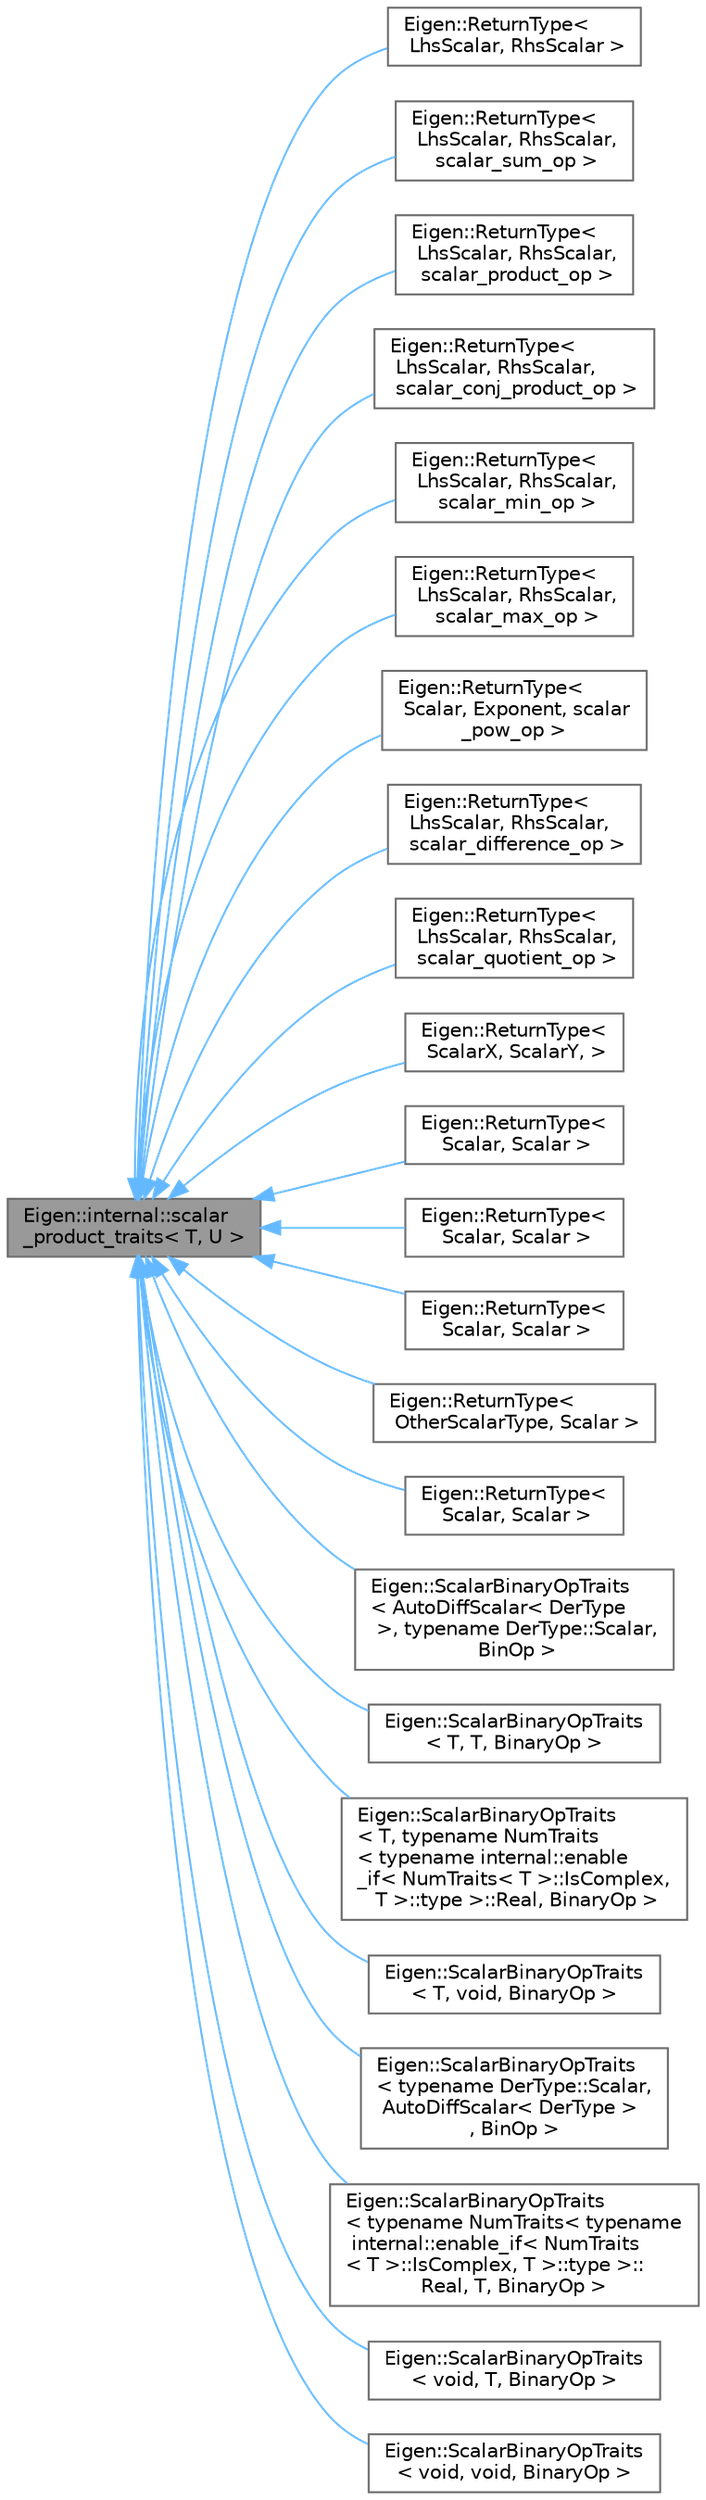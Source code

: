 digraph "Eigen::internal::scalar_product_traits&lt; T, U &gt;"
{
 // LATEX_PDF_SIZE
  bgcolor="transparent";
  edge [fontname=Helvetica,fontsize=10,labelfontname=Helvetica,labelfontsize=10];
  node [fontname=Helvetica,fontsize=10,shape=box,height=0.2,width=0.4];
  rankdir="LR";
  Node1 [id="Node000001",label="Eigen::internal::scalar\l_product_traits\< T, U \>",height=0.2,width=0.4,color="gray40", fillcolor="grey60", style="filled", fontcolor="black",tooltip=" "];
  Node1 -> Node2 [id="edge1_Node000001_Node000002",dir="back",color="steelblue1",style="solid",tooltip=" "];
  Node2 [id="Node000002",label="Eigen::ReturnType\<\l LhsScalar, RhsScalar \>",height=0.2,width=0.4,color="gray40", fillcolor="white", style="filled",URL="$struct_eigen_1_1_scalar_binary_op_traits.html",tooltip=" "];
  Node1 -> Node3 [id="edge2_Node000001_Node000003",dir="back",color="steelblue1",style="solid",tooltip=" "];
  Node3 [id="Node000003",label="Eigen::ReturnType\<\l LhsScalar, RhsScalar,\l scalar_sum_op \>",height=0.2,width=0.4,color="gray40", fillcolor="white", style="filled",URL="$struct_eigen_1_1_scalar_binary_op_traits.html",tooltip=" "];
  Node1 -> Node4 [id="edge3_Node000001_Node000004",dir="back",color="steelblue1",style="solid",tooltip=" "];
  Node4 [id="Node000004",label="Eigen::ReturnType\<\l LhsScalar, RhsScalar,\l scalar_product_op \>",height=0.2,width=0.4,color="gray40", fillcolor="white", style="filled",URL="$struct_eigen_1_1_scalar_binary_op_traits.html",tooltip=" "];
  Node1 -> Node5 [id="edge4_Node000001_Node000005",dir="back",color="steelblue1",style="solid",tooltip=" "];
  Node5 [id="Node000005",label="Eigen::ReturnType\<\l LhsScalar, RhsScalar,\l scalar_conj_product_op \>",height=0.2,width=0.4,color="gray40", fillcolor="white", style="filled",URL="$struct_eigen_1_1_scalar_binary_op_traits.html",tooltip=" "];
  Node1 -> Node6 [id="edge5_Node000001_Node000006",dir="back",color="steelblue1",style="solid",tooltip=" "];
  Node6 [id="Node000006",label="Eigen::ReturnType\<\l LhsScalar, RhsScalar,\l scalar_min_op \>",height=0.2,width=0.4,color="gray40", fillcolor="white", style="filled",URL="$struct_eigen_1_1_scalar_binary_op_traits.html",tooltip=" "];
  Node1 -> Node7 [id="edge6_Node000001_Node000007",dir="back",color="steelblue1",style="solid",tooltip=" "];
  Node7 [id="Node000007",label="Eigen::ReturnType\<\l LhsScalar, RhsScalar,\l scalar_max_op \>",height=0.2,width=0.4,color="gray40", fillcolor="white", style="filled",URL="$struct_eigen_1_1_scalar_binary_op_traits.html",tooltip=" "];
  Node1 -> Node8 [id="edge7_Node000001_Node000008",dir="back",color="steelblue1",style="solid",tooltip=" "];
  Node8 [id="Node000008",label="Eigen::ReturnType\<\l Scalar, Exponent, scalar\l_pow_op \>",height=0.2,width=0.4,color="gray40", fillcolor="white", style="filled",URL="$struct_eigen_1_1_scalar_binary_op_traits.html",tooltip=" "];
  Node1 -> Node9 [id="edge8_Node000001_Node000009",dir="back",color="steelblue1",style="solid",tooltip=" "];
  Node9 [id="Node000009",label="Eigen::ReturnType\<\l LhsScalar, RhsScalar,\l scalar_difference_op \>",height=0.2,width=0.4,color="gray40", fillcolor="white", style="filled",URL="$struct_eigen_1_1_scalar_binary_op_traits.html",tooltip=" "];
  Node1 -> Node10 [id="edge9_Node000001_Node000010",dir="back",color="steelblue1",style="solid",tooltip=" "];
  Node10 [id="Node000010",label="Eigen::ReturnType\<\l LhsScalar, RhsScalar,\l scalar_quotient_op \>",height=0.2,width=0.4,color="gray40", fillcolor="white", style="filled",URL="$struct_eigen_1_1_scalar_binary_op_traits.html",tooltip=" "];
  Node1 -> Node11 [id="edge10_Node000001_Node000011",dir="back",color="steelblue1",style="solid",tooltip=" "];
  Node11 [id="Node000011",label="Eigen::ReturnType\<\l ScalarX, ScalarY, \>",height=0.2,width=0.4,color="gray40", fillcolor="white", style="filled",URL="$struct_eigen_1_1_scalar_binary_op_traits.html",tooltip=" "];
  Node1 -> Node12 [id="edge11_Node000001_Node000012",dir="back",color="steelblue1",style="solid",tooltip=" "];
  Node12 [id="Node000012",label="Eigen::ReturnType\<\l Scalar, Scalar \>",height=0.2,width=0.4,color="gray40", fillcolor="white", style="filled",URL="$struct_eigen_1_1_scalar_binary_op_traits.html",tooltip=" "];
  Node1 -> Node13 [id="edge12_Node000001_Node000013",dir="back",color="steelblue1",style="solid",tooltip=" "];
  Node13 [id="Node000013",label="Eigen::ReturnType\<\l Scalar, Scalar \>",height=0.2,width=0.4,color="gray40", fillcolor="white", style="filled",URL="$struct_eigen_1_1_scalar_binary_op_traits.html",tooltip=" "];
  Node1 -> Node14 [id="edge13_Node000001_Node000014",dir="back",color="steelblue1",style="solid",tooltip=" "];
  Node14 [id="Node000014",label="Eigen::ReturnType\<\l Scalar, Scalar \>",height=0.2,width=0.4,color="gray40", fillcolor="white", style="filled",URL="$struct_eigen_1_1_scalar_binary_op_traits.html",tooltip=" "];
  Node1 -> Node15 [id="edge14_Node000001_Node000015",dir="back",color="steelblue1",style="solid",tooltip=" "];
  Node15 [id="Node000015",label="Eigen::ReturnType\<\l OtherScalarType, Scalar \>",height=0.2,width=0.4,color="gray40", fillcolor="white", style="filled",URL="$struct_eigen_1_1_scalar_binary_op_traits.html",tooltip=" "];
  Node1 -> Node16 [id="edge15_Node000001_Node000016",dir="back",color="steelblue1",style="solid",tooltip=" "];
  Node16 [id="Node000016",label="Eigen::ReturnType\<\l Scalar, Scalar \>",height=0.2,width=0.4,color="gray40", fillcolor="white", style="filled",URL="$struct_eigen_1_1_scalar_binary_op_traits.html",tooltip=" "];
  Node1 -> Node17 [id="edge16_Node000001_Node000017",dir="back",color="steelblue1",style="solid",tooltip=" "];
  Node17 [id="Node000017",label="Eigen::ScalarBinaryOpTraits\l\< AutoDiffScalar\< DerType\l \>, typename DerType::Scalar,\l BinOp \>",height=0.2,width=0.4,color="gray40", fillcolor="white", style="filled",URL="$struct_eigen_1_1_scalar_binary_op_traits_3_01_auto_diff_scalar_3_01_der_type_01_4_00_01typename_8029eb4becd448e88ba5e4cb75a4dd2b.html",tooltip=" "];
  Node1 -> Node18 [id="edge17_Node000001_Node000018",dir="back",color="steelblue1",style="solid",tooltip=" "];
  Node18 [id="Node000018",label="Eigen::ScalarBinaryOpTraits\l\< T, T, BinaryOp \>",height=0.2,width=0.4,color="gray40", fillcolor="white", style="filled",URL="$struct_eigen_1_1_scalar_binary_op_traits_3_01_t_00_01_t_00_01_binary_op_01_4.html",tooltip=" "];
  Node1 -> Node19 [id="edge18_Node000001_Node000019",dir="back",color="steelblue1",style="solid",tooltip=" "];
  Node19 [id="Node000019",label="Eigen::ScalarBinaryOpTraits\l\< T, typename NumTraits\l\< typename internal::enable\l_if\< NumTraits\< T \>::IsComplex,\l T \>::type \>::Real, BinaryOp \>",height=0.2,width=0.4,color="gray40", fillcolor="white", style="filled",URL="$struct_eigen_1_1_scalar_binary_op_traits_3_01_t_00_01typename_01_num_traits_3_01typename_01inter6d9b2ba43c8f599c26e1e5ea9727da7f.html",tooltip=" "];
  Node1 -> Node20 [id="edge19_Node000001_Node000020",dir="back",color="steelblue1",style="solid",tooltip=" "];
  Node20 [id="Node000020",label="Eigen::ScalarBinaryOpTraits\l\< T, void, BinaryOp \>",height=0.2,width=0.4,color="gray40", fillcolor="white", style="filled",URL="$struct_eigen_1_1_scalar_binary_op_traits_3_01_t_00_01void_00_01_binary_op_01_4.html",tooltip=" "];
  Node1 -> Node21 [id="edge20_Node000001_Node000021",dir="back",color="steelblue1",style="solid",tooltip=" "];
  Node21 [id="Node000021",label="Eigen::ScalarBinaryOpTraits\l\< typename DerType::Scalar,\l AutoDiffScalar\< DerType \>\l, BinOp \>",height=0.2,width=0.4,color="gray40", fillcolor="white", style="filled",URL="$struct_eigen_1_1_scalar_binary_op_traits_3_01typename_01_der_type_1_1_scalar_00_01_auto_diff_sca5c26207d328bbaa3069a04f38248d36b.html",tooltip=" "];
  Node1 -> Node22 [id="edge21_Node000001_Node000022",dir="back",color="steelblue1",style="solid",tooltip=" "];
  Node22 [id="Node000022",label="Eigen::ScalarBinaryOpTraits\l\< typename NumTraits\< typename\l internal::enable_if\< NumTraits\l\< T \>::IsComplex, T \>::type \>::\lReal, T, BinaryOp \>",height=0.2,width=0.4,color="gray40", fillcolor="white", style="filled",URL="$struct_eigen_1_1_scalar_binary_op_traits_3_01typename_01_num_traits_3_01typename_01internal_1_1e682c29bad5c4221eece44bbf2be041d0.html",tooltip=" "];
  Node1 -> Node23 [id="edge22_Node000001_Node000023",dir="back",color="steelblue1",style="solid",tooltip=" "];
  Node23 [id="Node000023",label="Eigen::ScalarBinaryOpTraits\l\< void, T, BinaryOp \>",height=0.2,width=0.4,color="gray40", fillcolor="white", style="filled",URL="$struct_eigen_1_1_scalar_binary_op_traits_3_01void_00_01_t_00_01_binary_op_01_4.html",tooltip=" "];
  Node1 -> Node24 [id="edge23_Node000001_Node000024",dir="back",color="steelblue1",style="solid",tooltip=" "];
  Node24 [id="Node000024",label="Eigen::ScalarBinaryOpTraits\l\< void, void, BinaryOp \>",height=0.2,width=0.4,color="gray40", fillcolor="white", style="filled",URL="$struct_eigen_1_1_scalar_binary_op_traits_3_01void_00_01void_00_01_binary_op_01_4.html",tooltip=" "];
}
